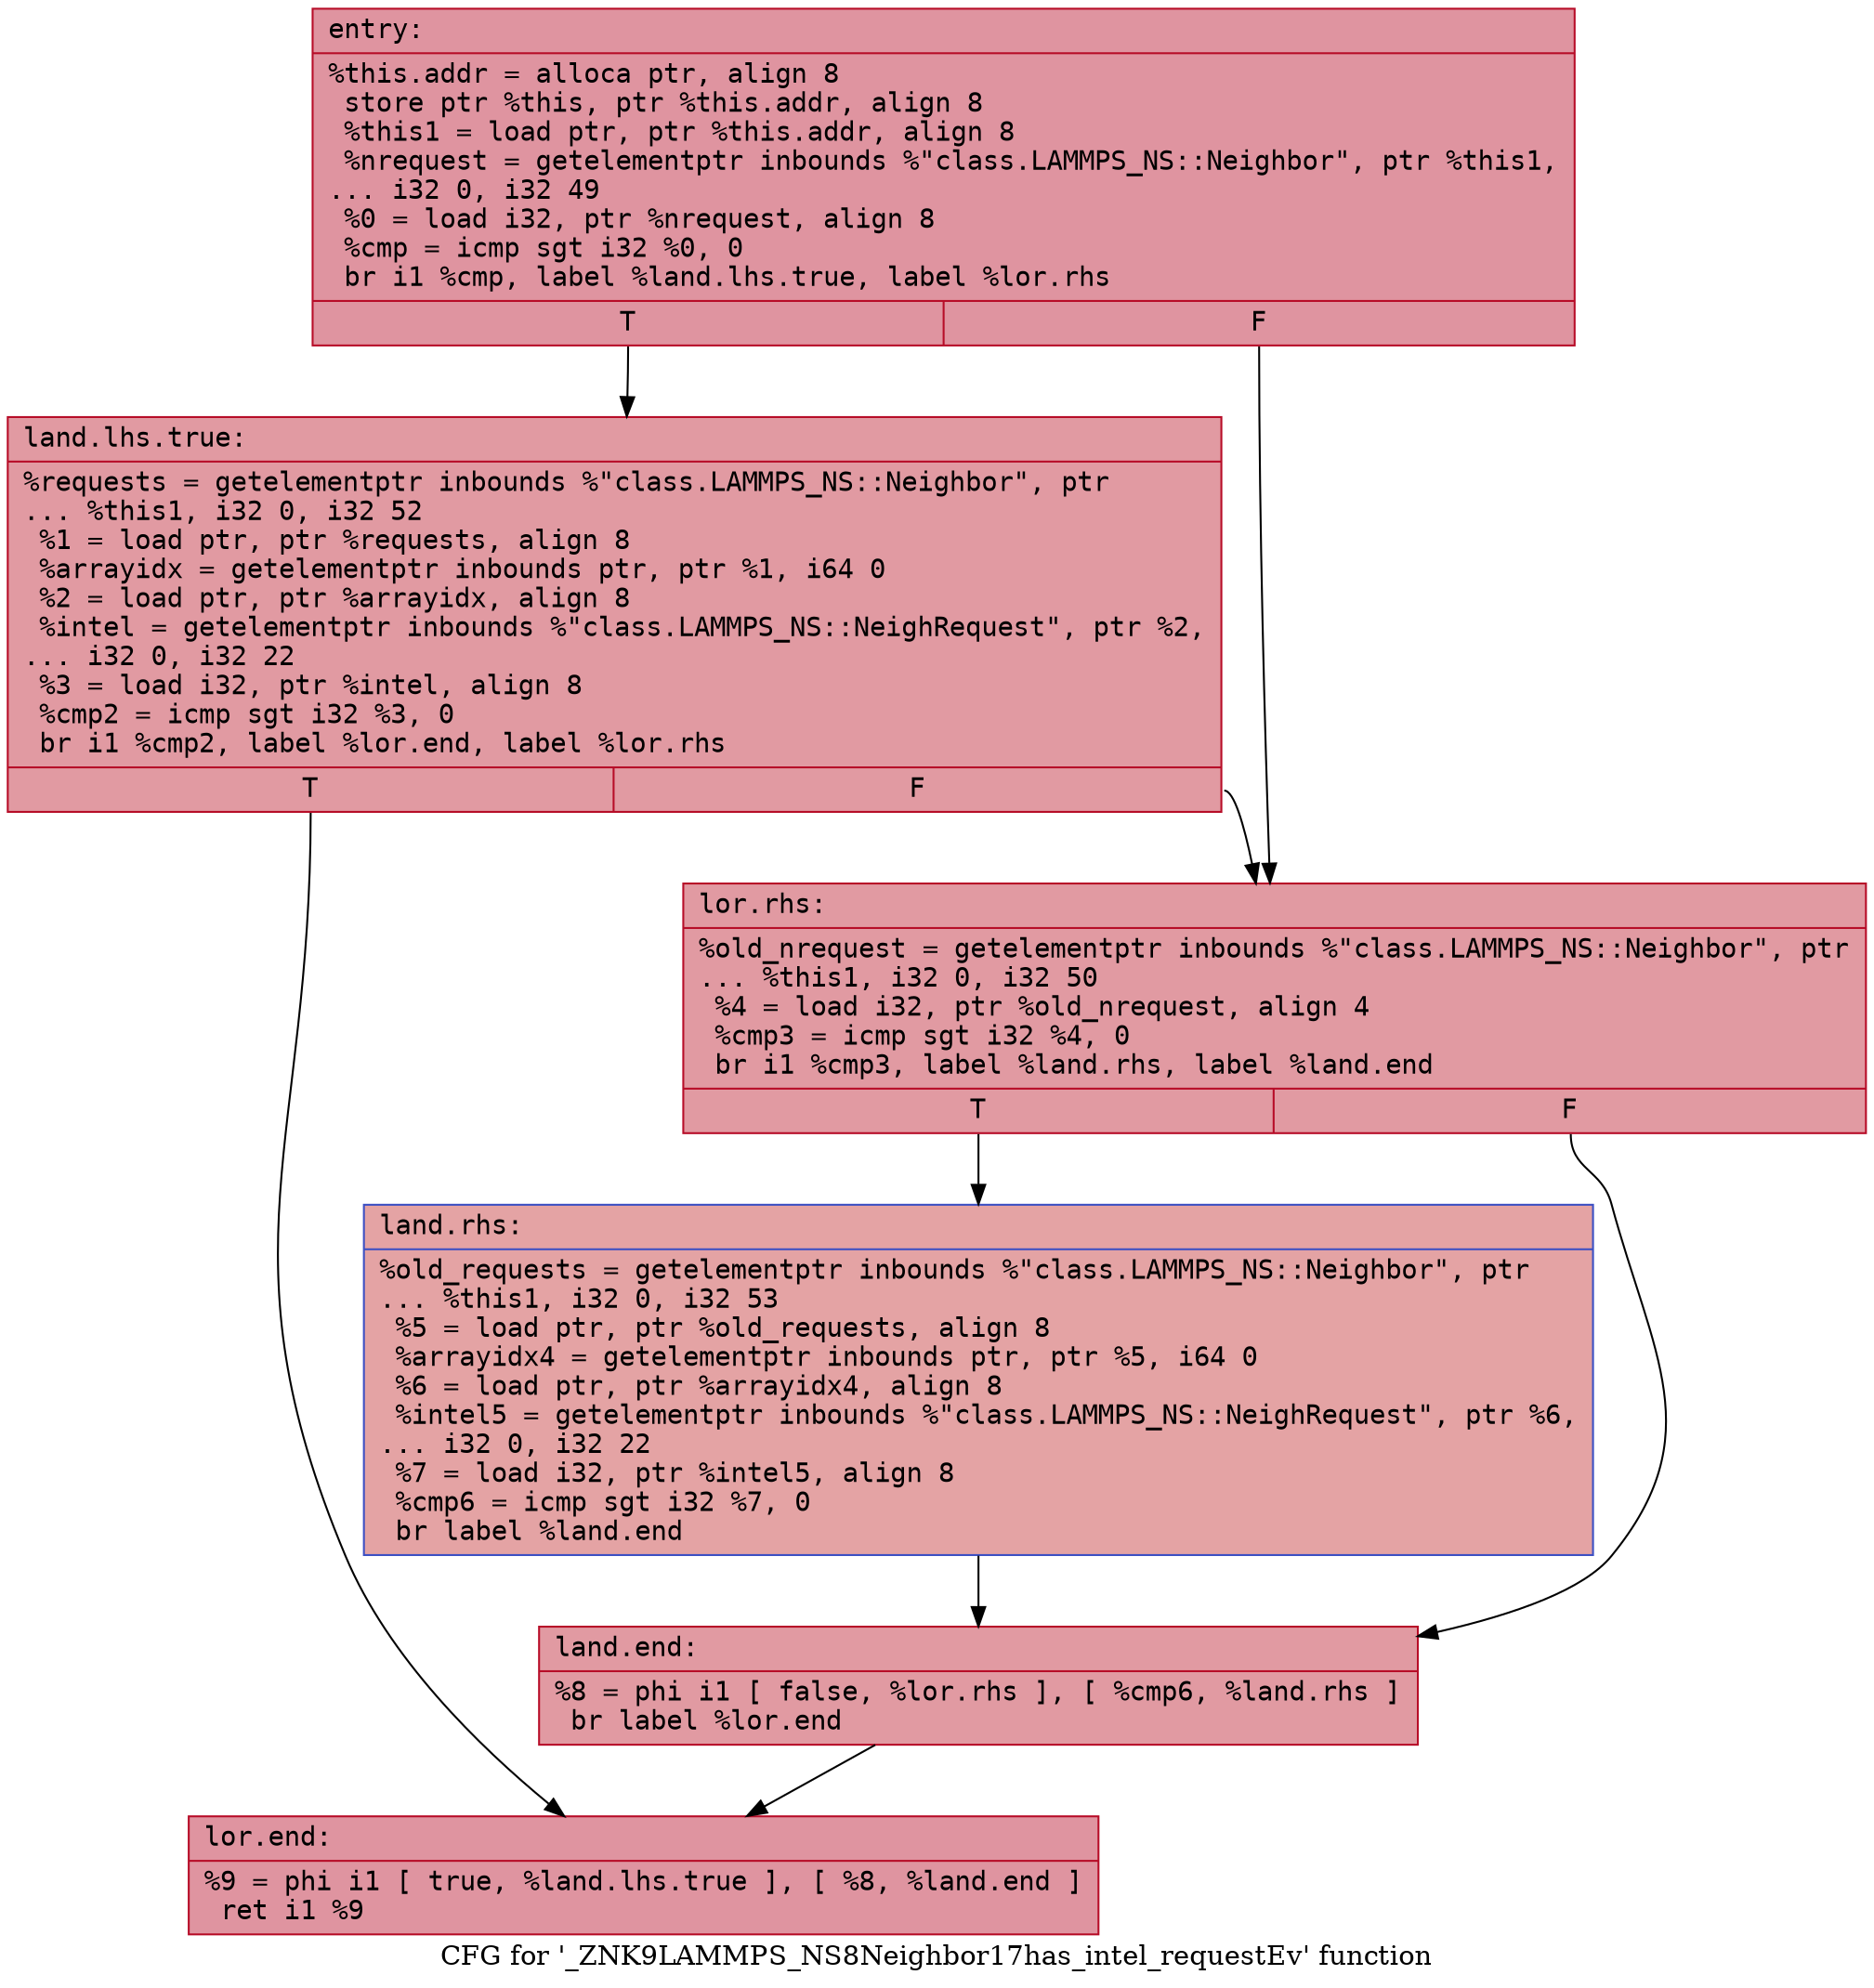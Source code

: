 digraph "CFG for '_ZNK9LAMMPS_NS8Neighbor17has_intel_requestEv' function" {
	label="CFG for '_ZNK9LAMMPS_NS8Neighbor17has_intel_requestEv' function";

	Node0x5563be015440 [shape=record,color="#b70d28ff", style=filled, fillcolor="#b70d2870" fontname="Courier",label="{entry:\l|  %this.addr = alloca ptr, align 8\l  store ptr %this, ptr %this.addr, align 8\l  %this1 = load ptr, ptr %this.addr, align 8\l  %nrequest = getelementptr inbounds %\"class.LAMMPS_NS::Neighbor\", ptr %this1,\l... i32 0, i32 49\l  %0 = load i32, ptr %nrequest, align 8\l  %cmp = icmp sgt i32 %0, 0\l  br i1 %cmp, label %land.lhs.true, label %lor.rhs\l|{<s0>T|<s1>F}}"];
	Node0x5563be015440:s0 -> Node0x5563be015880[tooltip="entry -> land.lhs.true\nProbability 62.50%" ];
	Node0x5563be015440:s1 -> Node0x5563be015900[tooltip="entry -> lor.rhs\nProbability 37.50%" ];
	Node0x5563be015880 [shape=record,color="#b70d28ff", style=filled, fillcolor="#bb1b2c70" fontname="Courier",label="{land.lhs.true:\l|  %requests = getelementptr inbounds %\"class.LAMMPS_NS::Neighbor\", ptr\l... %this1, i32 0, i32 52\l  %1 = load ptr, ptr %requests, align 8\l  %arrayidx = getelementptr inbounds ptr, ptr %1, i64 0\l  %2 = load ptr, ptr %arrayidx, align 8\l  %intel = getelementptr inbounds %\"class.LAMMPS_NS::NeighRequest\", ptr %2,\l... i32 0, i32 22\l  %3 = load i32, ptr %intel, align 8\l  %cmp2 = icmp sgt i32 %3, 0\l  br i1 %cmp2, label %lor.end, label %lor.rhs\l|{<s0>T|<s1>F}}"];
	Node0x5563be015880:s0 -> Node0x5563be015ef0[tooltip="land.lhs.true -> lor.end\nProbability 62.50%" ];
	Node0x5563be015880:s1 -> Node0x5563be015900[tooltip="land.lhs.true -> lor.rhs\nProbability 37.50%" ];
	Node0x5563be015900 [shape=record,color="#b70d28ff", style=filled, fillcolor="#bb1b2c70" fontname="Courier",label="{lor.rhs:\l|  %old_nrequest = getelementptr inbounds %\"class.LAMMPS_NS::Neighbor\", ptr\l... %this1, i32 0, i32 50\l  %4 = load i32, ptr %old_nrequest, align 4\l  %cmp3 = icmp sgt i32 %4, 0\l  br i1 %cmp3, label %land.rhs, label %land.end\l|{<s0>T|<s1>F}}"];
	Node0x5563be015900:s0 -> Node0x5563be0162f0[tooltip="lor.rhs -> land.rhs\nProbability 62.50%" ];
	Node0x5563be015900:s1 -> Node0x5563be016370[tooltip="lor.rhs -> land.end\nProbability 37.50%" ];
	Node0x5563be0162f0 [shape=record,color="#3d50c3ff", style=filled, fillcolor="#c32e3170" fontname="Courier",label="{land.rhs:\l|  %old_requests = getelementptr inbounds %\"class.LAMMPS_NS::Neighbor\", ptr\l... %this1, i32 0, i32 53\l  %5 = load ptr, ptr %old_requests, align 8\l  %arrayidx4 = getelementptr inbounds ptr, ptr %5, i64 0\l  %6 = load ptr, ptr %arrayidx4, align 8\l  %intel5 = getelementptr inbounds %\"class.LAMMPS_NS::NeighRequest\", ptr %6,\l... i32 0, i32 22\l  %7 = load i32, ptr %intel5, align 8\l  %cmp6 = icmp sgt i32 %7, 0\l  br label %land.end\l}"];
	Node0x5563be0162f0 -> Node0x5563be016370[tooltip="land.rhs -> land.end\nProbability 100.00%" ];
	Node0x5563be016370 [shape=record,color="#b70d28ff", style=filled, fillcolor="#bb1b2c70" fontname="Courier",label="{land.end:\l|  %8 = phi i1 [ false, %lor.rhs ], [ %cmp6, %land.rhs ]\l  br label %lor.end\l}"];
	Node0x5563be016370 -> Node0x5563be015ef0[tooltip="land.end -> lor.end\nProbability 100.00%" ];
	Node0x5563be015ef0 [shape=record,color="#b70d28ff", style=filled, fillcolor="#b70d2870" fontname="Courier",label="{lor.end:\l|  %9 = phi i1 [ true, %land.lhs.true ], [ %8, %land.end ]\l  ret i1 %9\l}"];
}

